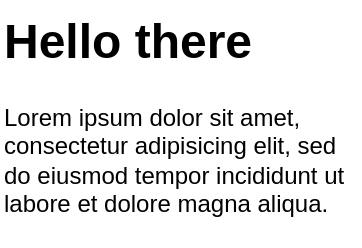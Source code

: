 <mxfile>
    <diagram id="cUUbiJhHmnk0Ldm_t4RR" name="Page-1">
        <mxGraphModel dx="718" dy="554" grid="1" gridSize="10" guides="1" tooltips="1" connect="1" arrows="1" fold="1" page="1" pageScale="1" pageWidth="850" pageHeight="1100" math="0" shadow="0" adaptiveColors="simple">
            <root>
                <mxCell id="0"/>
                <mxCell id="1" parent="0"/>
                <mxCell id="2" value="&lt;h1 style=&quot;margin-top: 0px;&quot;&gt;Hello there&lt;/h1&gt;&lt;p&gt;Lorem ipsum dolor sit amet, consectetur adipisicing elit, sed do eiusmod tempor incididunt ut labore et dolore magna aliqua.&lt;/p&gt;" style="text;html=1;whiteSpace=wrap;overflow=hidden;rounded=0;" vertex="1" parent="1">
                    <mxGeometry x="180" y="140" width="180" height="120" as="geometry"/>
                </mxCell>
            </root>
        </mxGraphModel>
    </diagram>
</mxfile>